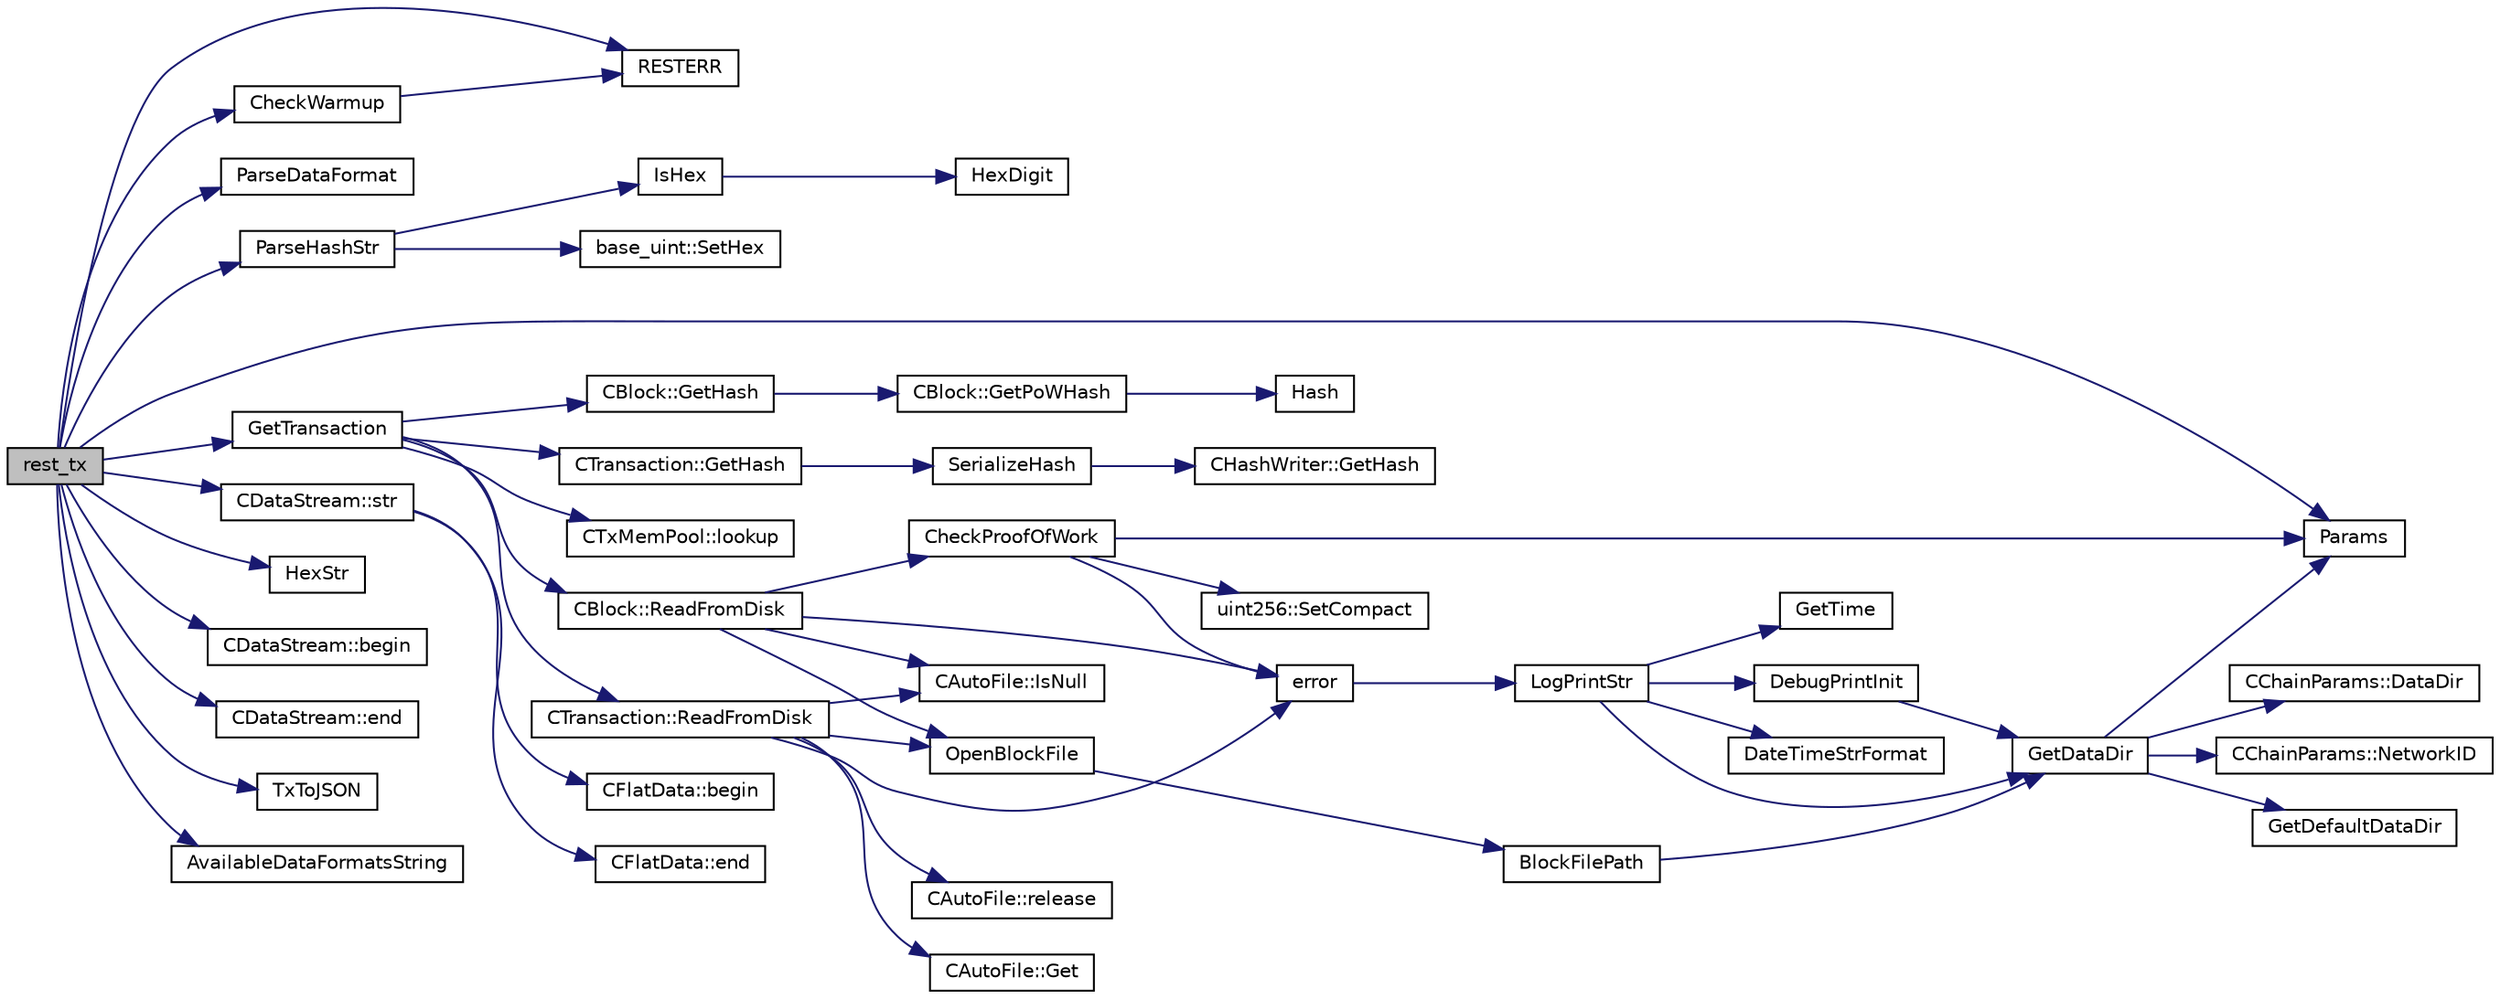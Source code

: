 digraph "rest_tx"
{
  edge [fontname="Helvetica",fontsize="10",labelfontname="Helvetica",labelfontsize="10"];
  node [fontname="Helvetica",fontsize="10",shape=record];
  rankdir="LR";
  Node317 [label="rest_tx",height=0.2,width=0.4,color="black", fillcolor="grey75", style="filled", fontcolor="black"];
  Node317 -> Node318 [color="midnightblue",fontsize="10",style="solid",fontname="Helvetica"];
  Node318 [label="CheckWarmup",height=0.2,width=0.4,color="black", fillcolor="white", style="filled",URL="$d8/d04/rest_8cpp.html#ad0cad01e914619a3484f77350145e895"];
  Node318 -> Node319 [color="midnightblue",fontsize="10",style="solid",fontname="Helvetica"];
  Node319 [label="RESTERR",height=0.2,width=0.4,color="black", fillcolor="white", style="filled",URL="$d8/d04/rest_8cpp.html#a980beb0eaf6b96bc1c2e7e129e7bc587"];
  Node317 -> Node320 [color="midnightblue",fontsize="10",style="solid",fontname="Helvetica"];
  Node320 [label="ParseDataFormat",height=0.2,width=0.4,color="black", fillcolor="white", style="filled",URL="$d8/d04/rest_8cpp.html#a3c33a8e9bf6ea85c338bd53e4ca6e894"];
  Node317 -> Node321 [color="midnightblue",fontsize="10",style="solid",fontname="Helvetica"];
  Node321 [label="ParseHashStr",height=0.2,width=0.4,color="black", fillcolor="white", style="filled",URL="$d8/d04/rest_8cpp.html#a9f144a2e90fe4adf66113bf72419325d"];
  Node321 -> Node322 [color="midnightblue",fontsize="10",style="solid",fontname="Helvetica"];
  Node322 [label="IsHex",height=0.2,width=0.4,color="black", fillcolor="white", style="filled",URL="$df/d2d/util_8cpp.html#aa4e3553d2b2fe693c106f4296685f75c"];
  Node322 -> Node323 [color="midnightblue",fontsize="10",style="solid",fontname="Helvetica"];
  Node323 [label="HexDigit",height=0.2,width=0.4,color="black", fillcolor="white", style="filled",URL="$df/d2d/util_8cpp.html#aa59e8a8c5a39cb5041f93bb95dd02119"];
  Node321 -> Node324 [color="midnightblue",fontsize="10",style="solid",fontname="Helvetica"];
  Node324 [label="base_uint::SetHex",height=0.2,width=0.4,color="black", fillcolor="white", style="filled",URL="$da/df7/classbase__uint.html#ade1a897fac931f28f54998c92c797228"];
  Node317 -> Node319 [color="midnightblue",fontsize="10",style="solid",fontname="Helvetica"];
  Node317 -> Node325 [color="midnightblue",fontsize="10",style="solid",fontname="Helvetica"];
  Node325 [label="GetTransaction",height=0.2,width=0.4,color="black", fillcolor="white", style="filled",URL="$df/d0a/main_8cpp.html#a7d2a4633e4e0e8e4cb9c881d45a496b5"];
  Node325 -> Node326 [color="midnightblue",fontsize="10",style="solid",fontname="Helvetica"];
  Node326 [label="CTxMemPool::lookup",height=0.2,width=0.4,color="black", fillcolor="white", style="filled",URL="$db/d98/class_c_tx_mem_pool.html#ad6d9966cdeb4b6586f7186e709b4e77e"];
  Node325 -> Node327 [color="midnightblue",fontsize="10",style="solid",fontname="Helvetica"];
  Node327 [label="CTransaction::ReadFromDisk",height=0.2,width=0.4,color="black", fillcolor="white", style="filled",URL="$df/d43/class_c_transaction.html#ad9d526afecbd816c385343f60c5352fd"];
  Node327 -> Node328 [color="midnightblue",fontsize="10",style="solid",fontname="Helvetica"];
  Node328 [label="OpenBlockFile",height=0.2,width=0.4,color="black", fillcolor="white", style="filled",URL="$d4/dbf/main_8h.html#acaa494f20aefb99c5f5f9022a97d0040"];
  Node328 -> Node329 [color="midnightblue",fontsize="10",style="solid",fontname="Helvetica"];
  Node329 [label="BlockFilePath",height=0.2,width=0.4,color="black", fillcolor="white", style="filled",URL="$df/d0a/main_8cpp.html#ac8bea30995cabddbc181f7c3b81340f0"];
  Node329 -> Node330 [color="midnightblue",fontsize="10",style="solid",fontname="Helvetica"];
  Node330 [label="GetDataDir",height=0.2,width=0.4,color="black", fillcolor="white", style="filled",URL="$df/d2d/util_8cpp.html#ab83866a054745d4b30a3948a1b44beba"];
  Node330 -> Node331 [color="midnightblue",fontsize="10",style="solid",fontname="Helvetica"];
  Node331 [label="Params",height=0.2,width=0.4,color="black", fillcolor="white", style="filled",URL="$df/dbf/chainparams_8cpp.html#ace5c5b706d71a324a417dd2db394fd4a",tooltip="Return the currently selected parameters. "];
  Node330 -> Node332 [color="midnightblue",fontsize="10",style="solid",fontname="Helvetica"];
  Node332 [label="CChainParams::NetworkID",height=0.2,width=0.4,color="black", fillcolor="white", style="filled",URL="$d1/d4f/class_c_chain_params.html#a90dc493ec0c0325c98c3ac06eb99862b"];
  Node330 -> Node333 [color="midnightblue",fontsize="10",style="solid",fontname="Helvetica"];
  Node333 [label="GetDefaultDataDir",height=0.2,width=0.4,color="black", fillcolor="white", style="filled",URL="$df/d2d/util_8cpp.html#ab272995de020a3bcbf743be630e485c6"];
  Node330 -> Node334 [color="midnightblue",fontsize="10",style="solid",fontname="Helvetica"];
  Node334 [label="CChainParams::DataDir",height=0.2,width=0.4,color="black", fillcolor="white", style="filled",URL="$d1/d4f/class_c_chain_params.html#a959488b5d8e6fe62857940b831d73a78"];
  Node327 -> Node335 [color="midnightblue",fontsize="10",style="solid",fontname="Helvetica"];
  Node335 [label="CAutoFile::IsNull",height=0.2,width=0.4,color="black", fillcolor="white", style="filled",URL="$df/dc9/class_c_auto_file.html#a7fd47268b6d85a89acafdb73559f8e78",tooltip="Return true if the wrapped FILE* is NULL, false otherwise. "];
  Node327 -> Node336 [color="midnightblue",fontsize="10",style="solid",fontname="Helvetica"];
  Node336 [label="error",height=0.2,width=0.4,color="black", fillcolor="white", style="filled",URL="$d8/d3c/util_8h.html#af8985880cf4ef26df0a5aa2ffcb76662"];
  Node336 -> Node337 [color="midnightblue",fontsize="10",style="solid",fontname="Helvetica"];
  Node337 [label="LogPrintStr",height=0.2,width=0.4,color="black", fillcolor="white", style="filled",URL="$d8/d3c/util_8h.html#afd4c3002b2797c0560adddb6af3ca1da"];
  Node337 -> Node338 [color="midnightblue",fontsize="10",style="solid",fontname="Helvetica"];
  Node338 [label="DebugPrintInit",height=0.2,width=0.4,color="black", fillcolor="white", style="filled",URL="$df/d2d/util_8cpp.html#a751ff5f21d880737811136b5e0bcea12"];
  Node338 -> Node330 [color="midnightblue",fontsize="10",style="solid",fontname="Helvetica"];
  Node337 -> Node330 [color="midnightblue",fontsize="10",style="solid",fontname="Helvetica"];
  Node337 -> Node339 [color="midnightblue",fontsize="10",style="solid",fontname="Helvetica"];
  Node339 [label="DateTimeStrFormat",height=0.2,width=0.4,color="black", fillcolor="white", style="filled",URL="$df/d2d/util_8cpp.html#a749bc6776c8ec72d7c5e4dea56aee415"];
  Node337 -> Node340 [color="midnightblue",fontsize="10",style="solid",fontname="Helvetica"];
  Node340 [label="GetTime",height=0.2,width=0.4,color="black", fillcolor="white", style="filled",URL="$df/d2d/util_8cpp.html#a46fac5fba8ba905b5f9acb364f5d8c6f"];
  Node327 -> Node341 [color="midnightblue",fontsize="10",style="solid",fontname="Helvetica"];
  Node341 [label="CAutoFile::Get",height=0.2,width=0.4,color="black", fillcolor="white", style="filled",URL="$df/dc9/class_c_auto_file.html#a2c1ad2d25562fea82a54bdef2793a0dd",tooltip="Get wrapped FILE* without transfer of ownership. "];
  Node327 -> Node342 [color="midnightblue",fontsize="10",style="solid",fontname="Helvetica"];
  Node342 [label="CAutoFile::release",height=0.2,width=0.4,color="black", fillcolor="white", style="filled",URL="$df/dc9/class_c_auto_file.html#a25b51d94dc85c4140da0b15494ac9f8a",tooltip="Get wrapped FILE* with transfer of ownership. "];
  Node325 -> Node343 [color="midnightblue",fontsize="10",style="solid",fontname="Helvetica"];
  Node343 [label="CBlock::ReadFromDisk",height=0.2,width=0.4,color="black", fillcolor="white", style="filled",URL="$d3/d51/class_c_block.html#a77a1b1e9902e1e557d762f5a5f325cd8"];
  Node343 -> Node328 [color="midnightblue",fontsize="10",style="solid",fontname="Helvetica"];
  Node343 -> Node335 [color="midnightblue",fontsize="10",style="solid",fontname="Helvetica"];
  Node343 -> Node336 [color="midnightblue",fontsize="10",style="solid",fontname="Helvetica"];
  Node343 -> Node344 [color="midnightblue",fontsize="10",style="solid",fontname="Helvetica"];
  Node344 [label="CheckProofOfWork",height=0.2,width=0.4,color="black", fillcolor="white", style="filled",URL="$d1/d08/proofs_8cpp.html#a20a76dbc6ac5b8a6e0aaef85522b1069",tooltip="Check whether a block hash satisfies the proof-of-work requirement specified by nBits. "];
  Node344 -> Node345 [color="midnightblue",fontsize="10",style="solid",fontname="Helvetica"];
  Node345 [label="uint256::SetCompact",height=0.2,width=0.4,color="black", fillcolor="white", style="filled",URL="$d2/d86/classuint256.html#a54bc91c8535c43f881bba1fdb11ca7fa",tooltip="The \"compact\" format is a representation of a whole number N using an unsigned 32bit number similar t..."];
  Node344 -> Node331 [color="midnightblue",fontsize="10",style="solid",fontname="Helvetica"];
  Node344 -> Node336 [color="midnightblue",fontsize="10",style="solid",fontname="Helvetica"];
  Node325 -> Node346 [color="midnightblue",fontsize="10",style="solid",fontname="Helvetica"];
  Node346 [label="CBlock::GetHash",height=0.2,width=0.4,color="black", fillcolor="white", style="filled",URL="$d3/d51/class_c_block.html#a681acf1fa72ec2ed6c83ea5afc14e0f3"];
  Node346 -> Node347 [color="midnightblue",fontsize="10",style="solid",fontname="Helvetica"];
  Node347 [label="CBlock::GetPoWHash",height=0.2,width=0.4,color="black", fillcolor="white", style="filled",URL="$d3/d51/class_c_block.html#af203beb528a62ec30b0453cf5d860044"];
  Node347 -> Node348 [color="midnightblue",fontsize="10",style="solid",fontname="Helvetica"];
  Node348 [label="Hash",height=0.2,width=0.4,color="black", fillcolor="white", style="filled",URL="$db/dfb/hash_8h.html#ab3f6c437460137530d86e09c2c102e99"];
  Node325 -> Node349 [color="midnightblue",fontsize="10",style="solid",fontname="Helvetica"];
  Node349 [label="CTransaction::GetHash",height=0.2,width=0.4,color="black", fillcolor="white", style="filled",URL="$df/d43/class_c_transaction.html#a0b46d80e82ca324e82c2ce3fc1492bfa"];
  Node349 -> Node350 [color="midnightblue",fontsize="10",style="solid",fontname="Helvetica"];
  Node350 [label="SerializeHash",height=0.2,width=0.4,color="black", fillcolor="white", style="filled",URL="$db/dfb/hash_8h.html#a6de694e43f17c62025c6883965b65e63"];
  Node350 -> Node351 [color="midnightblue",fontsize="10",style="solid",fontname="Helvetica"];
  Node351 [label="CHashWriter::GetHash",height=0.2,width=0.4,color="black", fillcolor="white", style="filled",URL="$d2/def/class_c_hash_writer.html#ae94a937211502eabf19477630090093a"];
  Node317 -> Node331 [color="midnightblue",fontsize="10",style="solid",fontname="Helvetica"];
  Node317 -> Node352 [color="midnightblue",fontsize="10",style="solid",fontname="Helvetica"];
  Node352 [label="CDataStream::str",height=0.2,width=0.4,color="black", fillcolor="white", style="filled",URL="$d5/d41/class_c_data_stream.html#aac770a2b809917189c4476ee899b2d8b"];
  Node352 -> Node353 [color="midnightblue",fontsize="10",style="solid",fontname="Helvetica"];
  Node353 [label="CFlatData::begin",height=0.2,width=0.4,color="black", fillcolor="white", style="filled",URL="$d8/d4d/class_c_flat_data.html#ac8131cc3aec84905d7786fb19ff8953d"];
  Node352 -> Node354 [color="midnightblue",fontsize="10",style="solid",fontname="Helvetica"];
  Node354 [label="CFlatData::end",height=0.2,width=0.4,color="black", fillcolor="white", style="filled",URL="$d8/d4d/class_c_flat_data.html#ae88ae9f4121ff18aa8e29a3a40d7ee67"];
  Node317 -> Node355 [color="midnightblue",fontsize="10",style="solid",fontname="Helvetica"];
  Node355 [label="HexStr",height=0.2,width=0.4,color="black", fillcolor="white", style="filled",URL="$d8/d3c/util_8h.html#ace13a819ca4e98c22847d26b3b357e75"];
  Node317 -> Node356 [color="midnightblue",fontsize="10",style="solid",fontname="Helvetica"];
  Node356 [label="CDataStream::begin",height=0.2,width=0.4,color="black", fillcolor="white", style="filled",URL="$d5/d41/class_c_data_stream.html#a2355d11752d8622badfbc03e9ed192fd"];
  Node317 -> Node357 [color="midnightblue",fontsize="10",style="solid",fontname="Helvetica"];
  Node357 [label="CDataStream::end",height=0.2,width=0.4,color="black", fillcolor="white", style="filled",URL="$d5/d41/class_c_data_stream.html#a66409dbd4403682fe674e2e71173cab4"];
  Node317 -> Node358 [color="midnightblue",fontsize="10",style="solid",fontname="Helvetica"];
  Node358 [label="TxToJSON",height=0.2,width=0.4,color="black", fillcolor="white", style="filled",URL="$d8/d04/rest_8cpp.html#a719639f5d779706aae5c283784b3fd66"];
  Node317 -> Node359 [color="midnightblue",fontsize="10",style="solid",fontname="Helvetica"];
  Node359 [label="AvailableDataFormatsString",height=0.2,width=0.4,color="black", fillcolor="white", style="filled",URL="$d8/d04/rest_8cpp.html#adceb456013f0d609536125271ab096ea"];
}
